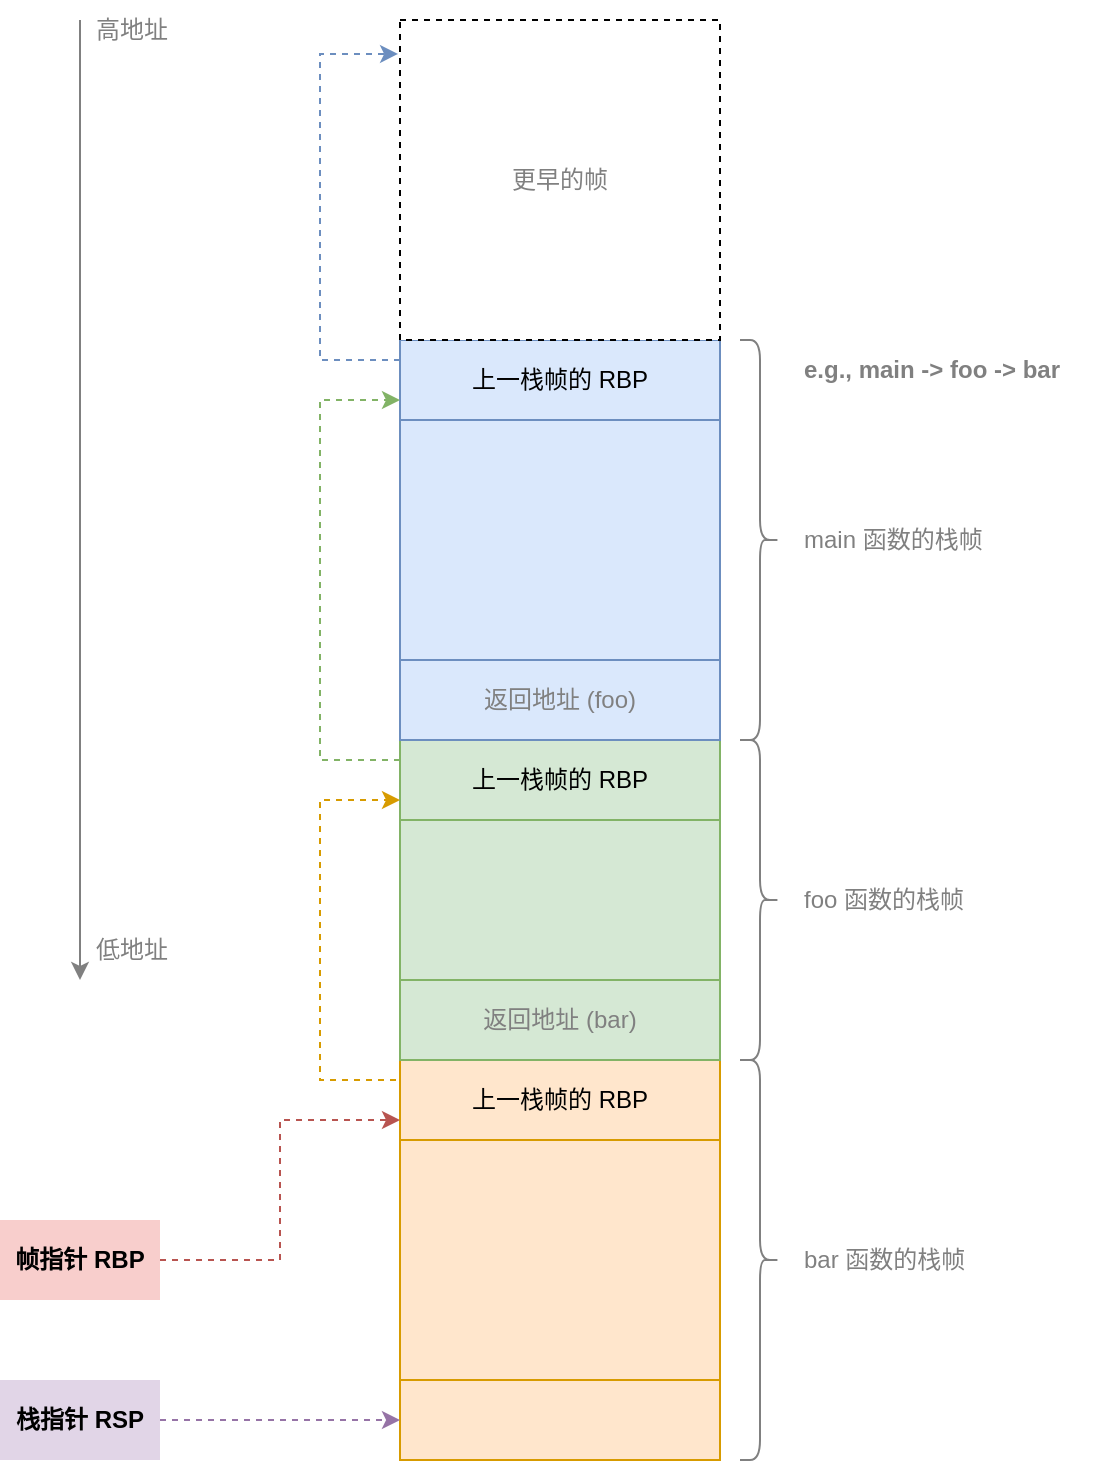 <mxfile version="24.7.6">
  <diagram name="Page-1" id="4P97xUeVCvLIloOljrqZ">
    <mxGraphModel dx="968" dy="684" grid="1" gridSize="10" guides="1" tooltips="1" connect="1" arrows="1" fold="1" page="1" pageScale="1" pageWidth="850" pageHeight="1100" math="0" shadow="0">
      <root>
        <mxCell id="0" />
        <mxCell id="1" parent="0" />
        <mxCell id="jagAryBDiPTuuUjGZd-C-1" value="" style="rounded=0;whiteSpace=wrap;html=1;fillColor=#dae8fc;strokeColor=#6c8ebf;" vertex="1" parent="1">
          <mxGeometry x="320" y="200" width="160" height="200" as="geometry" />
        </mxCell>
        <mxCell id="jagAryBDiPTuuUjGZd-C-2" value="" style="rounded=0;whiteSpace=wrap;html=1;fillColor=#d5e8d4;strokeColor=#82b366;" vertex="1" parent="1">
          <mxGeometry x="320" y="400" width="160" height="160" as="geometry" />
        </mxCell>
        <mxCell id="jagAryBDiPTuuUjGZd-C-3" value="" style="rounded=0;whiteSpace=wrap;html=1;fillColor=#ffe6cc;strokeColor=#d79b00;" vertex="1" parent="1">
          <mxGeometry x="320" y="560" width="160" height="200" as="geometry" />
        </mxCell>
        <mxCell id="jagAryBDiPTuuUjGZd-C-23" style="edgeStyle=orthogonalEdgeStyle;rounded=0;orthogonalLoop=1;jettySize=auto;html=1;exitX=0;exitY=0.25;exitDx=0;exitDy=0;entryX=-0.006;entryY=0.106;entryDx=0;entryDy=0;entryPerimeter=0;dashed=1;fillColor=#dae8fc;strokeColor=#6c8ebf;" edge="1" parent="1" source="jagAryBDiPTuuUjGZd-C-4" target="jagAryBDiPTuuUjGZd-C-24">
          <mxGeometry relative="1" as="geometry">
            <mxPoint x="280" y="120" as="targetPoint" />
            <Array as="points">
              <mxPoint x="280" y="210" />
              <mxPoint x="280" y="57" />
            </Array>
          </mxGeometry>
        </mxCell>
        <mxCell id="jagAryBDiPTuuUjGZd-C-4" value="上一栈帧的 RBP" style="rounded=0;whiteSpace=wrap;html=1;fillColor=#dae8fc;strokeColor=#6c8ebf;" vertex="1" parent="1">
          <mxGeometry x="320" y="200" width="160" height="40" as="geometry" />
        </mxCell>
        <mxCell id="jagAryBDiPTuuUjGZd-C-22" style="edgeStyle=orthogonalEdgeStyle;rounded=0;orthogonalLoop=1;jettySize=auto;html=1;exitX=0;exitY=0.25;exitDx=0;exitDy=0;entryX=0;entryY=0.75;entryDx=0;entryDy=0;dashed=1;fillColor=#d5e8d4;strokeColor=#82b366;" edge="1" parent="1" source="jagAryBDiPTuuUjGZd-C-5" target="jagAryBDiPTuuUjGZd-C-4">
          <mxGeometry relative="1" as="geometry">
            <Array as="points">
              <mxPoint x="280" y="410" />
              <mxPoint x="280" y="230" />
            </Array>
          </mxGeometry>
        </mxCell>
        <mxCell id="jagAryBDiPTuuUjGZd-C-5" value="上一栈帧的 RBP" style="rounded=0;whiteSpace=wrap;html=1;fillColor=#d5e8d4;strokeColor=#82b366;" vertex="1" parent="1">
          <mxGeometry x="320" y="400" width="160" height="40" as="geometry" />
        </mxCell>
        <mxCell id="jagAryBDiPTuuUjGZd-C-21" style="edgeStyle=orthogonalEdgeStyle;rounded=0;orthogonalLoop=1;jettySize=auto;html=1;exitX=0;exitY=0.5;exitDx=0;exitDy=0;dashed=1;fillColor=#ffe6cc;strokeColor=#d79b00;" edge="1" parent="1" source="jagAryBDiPTuuUjGZd-C-6">
          <mxGeometry relative="1" as="geometry">
            <mxPoint x="320" y="430" as="targetPoint" />
            <Array as="points">
              <mxPoint x="320" y="570" />
              <mxPoint x="280" y="570" />
              <mxPoint x="280" y="430" />
              <mxPoint x="320" y="430" />
            </Array>
          </mxGeometry>
        </mxCell>
        <mxCell id="jagAryBDiPTuuUjGZd-C-6" value="上一栈帧的 RBP" style="rounded=0;whiteSpace=wrap;html=1;fillColor=#ffe6cc;strokeColor=#d79b00;" vertex="1" parent="1">
          <mxGeometry x="320" y="560" width="160" height="40" as="geometry" />
        </mxCell>
        <mxCell id="jagAryBDiPTuuUjGZd-C-7" value="&lt;font color=&quot;#808080&quot;&gt;返回地址 (bar)&lt;/font&gt;" style="rounded=0;whiteSpace=wrap;html=1;fillColor=#d5e8d4;strokeColor=#82b366;" vertex="1" parent="1">
          <mxGeometry x="320" y="520" width="160" height="40" as="geometry" />
        </mxCell>
        <mxCell id="jagAryBDiPTuuUjGZd-C-8" value="&lt;font color=&quot;#808080&quot;&gt;返回地址 (foo)&lt;/font&gt;" style="rounded=0;whiteSpace=wrap;html=1;fillColor=#dae8fc;strokeColor=#6c8ebf;" vertex="1" parent="1">
          <mxGeometry x="320" y="360" width="160" height="40" as="geometry" />
        </mxCell>
        <mxCell id="jagAryBDiPTuuUjGZd-C-9" value="" style="shape=curlyBracket;whiteSpace=wrap;html=1;rounded=1;flipH=1;labelPosition=right;verticalLabelPosition=middle;align=left;verticalAlign=middle;strokeColor=#808080;" vertex="1" parent="1">
          <mxGeometry x="490" y="200" width="20" height="200" as="geometry" />
        </mxCell>
        <mxCell id="jagAryBDiPTuuUjGZd-C-10" value="" style="shape=curlyBracket;whiteSpace=wrap;html=1;rounded=1;flipH=1;labelPosition=right;verticalLabelPosition=middle;align=left;verticalAlign=middle;strokeColor=#808080;" vertex="1" parent="1">
          <mxGeometry x="490" y="400" width="20" height="160" as="geometry" />
        </mxCell>
        <mxCell id="jagAryBDiPTuuUjGZd-C-11" value="" style="shape=curlyBracket;whiteSpace=wrap;html=1;rounded=1;flipH=1;labelPosition=right;verticalLabelPosition=middle;align=left;verticalAlign=middle;strokeColor=#808080;" vertex="1" parent="1">
          <mxGeometry x="490" y="560" width="20" height="200" as="geometry" />
        </mxCell>
        <mxCell id="jagAryBDiPTuuUjGZd-C-12" value="&lt;font color=&quot;#808080&quot;&gt;main 函数的栈帧&lt;/font&gt;" style="text;html=1;align=left;verticalAlign=middle;resizable=0;points=[];autosize=1;strokeColor=none;fillColor=none;" vertex="1" parent="1">
          <mxGeometry x="520" y="285" width="110" height="30" as="geometry" />
        </mxCell>
        <mxCell id="jagAryBDiPTuuUjGZd-C-13" value="&lt;font color=&quot;#808080&quot;&gt;foo 函数的栈帧&lt;/font&gt;" style="text;html=1;align=left;verticalAlign=middle;resizable=0;points=[];autosize=1;strokeColor=none;fillColor=none;" vertex="1" parent="1">
          <mxGeometry x="520" y="465" width="100" height="30" as="geometry" />
        </mxCell>
        <mxCell id="jagAryBDiPTuuUjGZd-C-14" value="&lt;font color=&quot;#808080&quot;&gt;bar 函数的栈帧&lt;/font&gt;" style="text;html=1;align=left;verticalAlign=middle;resizable=0;points=[];autosize=1;strokeColor=none;fillColor=none;" vertex="1" parent="1">
          <mxGeometry x="520" y="645" width="100" height="30" as="geometry" />
        </mxCell>
        <mxCell id="jagAryBDiPTuuUjGZd-C-15" value="" style="rounded=0;whiteSpace=wrap;html=1;fillColor=#ffe6cc;strokeColor=#d79b00;" vertex="1" parent="1">
          <mxGeometry x="320" y="720" width="160" height="40" as="geometry" />
        </mxCell>
        <mxCell id="jagAryBDiPTuuUjGZd-C-20" style="edgeStyle=orthogonalEdgeStyle;rounded=0;orthogonalLoop=1;jettySize=auto;html=1;exitX=1;exitY=0.5;exitDx=0;exitDy=0;entryX=0;entryY=0.75;entryDx=0;entryDy=0;dashed=1;fillColor=#f8cecc;strokeColor=#b85450;" edge="1" parent="1" source="jagAryBDiPTuuUjGZd-C-17" target="jagAryBDiPTuuUjGZd-C-6">
          <mxGeometry relative="1" as="geometry" />
        </mxCell>
        <mxCell id="jagAryBDiPTuuUjGZd-C-17" value="&lt;b&gt;帧指针 RBP&lt;/b&gt;" style="text;html=1;align=center;verticalAlign=middle;whiteSpace=wrap;rounded=0;fillColor=#f8cecc;strokeColor=none;" vertex="1" parent="1">
          <mxGeometry x="120" y="640" width="80" height="40" as="geometry" />
        </mxCell>
        <mxCell id="jagAryBDiPTuuUjGZd-C-19" style="edgeStyle=orthogonalEdgeStyle;rounded=0;orthogonalLoop=1;jettySize=auto;html=1;exitX=1;exitY=0.5;exitDx=0;exitDy=0;entryX=0;entryY=0.5;entryDx=0;entryDy=0;dashed=1;fillColor=#e1d5e7;strokeColor=#9673a6;" edge="1" parent="1" source="jagAryBDiPTuuUjGZd-C-18" target="jagAryBDiPTuuUjGZd-C-15">
          <mxGeometry relative="1" as="geometry" />
        </mxCell>
        <mxCell id="jagAryBDiPTuuUjGZd-C-18" value="&lt;b&gt;栈指针 RSP&lt;/b&gt;" style="text;html=1;align=center;verticalAlign=middle;whiteSpace=wrap;rounded=0;fillColor=#e1d5e7;strokeColor=none;" vertex="1" parent="1">
          <mxGeometry x="120" y="720" width="80" height="40" as="geometry" />
        </mxCell>
        <mxCell id="jagAryBDiPTuuUjGZd-C-24" value="&lt;font color=&quot;#808080&quot;&gt;更早的帧&lt;/font&gt;" style="rounded=0;whiteSpace=wrap;html=1;dashed=1;" vertex="1" parent="1">
          <mxGeometry x="320" y="40" width="160" height="160" as="geometry" />
        </mxCell>
        <mxCell id="jagAryBDiPTuuUjGZd-C-26" value="&lt;b&gt;&lt;font color=&quot;#808080&quot;&gt;e.g., main -&amp;gt; foo -&amp;gt; bar&lt;/font&gt;&lt;/b&gt;" style="text;html=1;align=left;verticalAlign=middle;resizable=0;points=[];autosize=1;strokeColor=none;fillColor=none;" vertex="1" parent="1">
          <mxGeometry x="520" y="200" width="150" height="30" as="geometry" />
        </mxCell>
        <mxCell id="jagAryBDiPTuuUjGZd-C-27" value="" style="endArrow=classic;html=1;rounded=0;fontColor=#808080;strokeColor=#808080;" edge="1" parent="1">
          <mxGeometry width="50" height="50" relative="1" as="geometry">
            <mxPoint x="160" y="40" as="sourcePoint" />
            <mxPoint x="160" y="520" as="targetPoint" />
          </mxGeometry>
        </mxCell>
        <mxCell id="jagAryBDiPTuuUjGZd-C-28" value="&lt;font color=&quot;#808080&quot;&gt;高地址&lt;/font&gt;" style="text;html=1;align=left;verticalAlign=middle;whiteSpace=wrap;rounded=0;" vertex="1" parent="1">
          <mxGeometry x="166" y="30" width="60" height="30" as="geometry" />
        </mxCell>
        <mxCell id="jagAryBDiPTuuUjGZd-C-29" value="&lt;font color=&quot;#808080&quot;&gt;低地址&lt;/font&gt;" style="text;html=1;align=left;verticalAlign=middle;whiteSpace=wrap;rounded=0;" vertex="1" parent="1">
          <mxGeometry x="166" y="490" width="60" height="30" as="geometry" />
        </mxCell>
      </root>
    </mxGraphModel>
  </diagram>
</mxfile>
